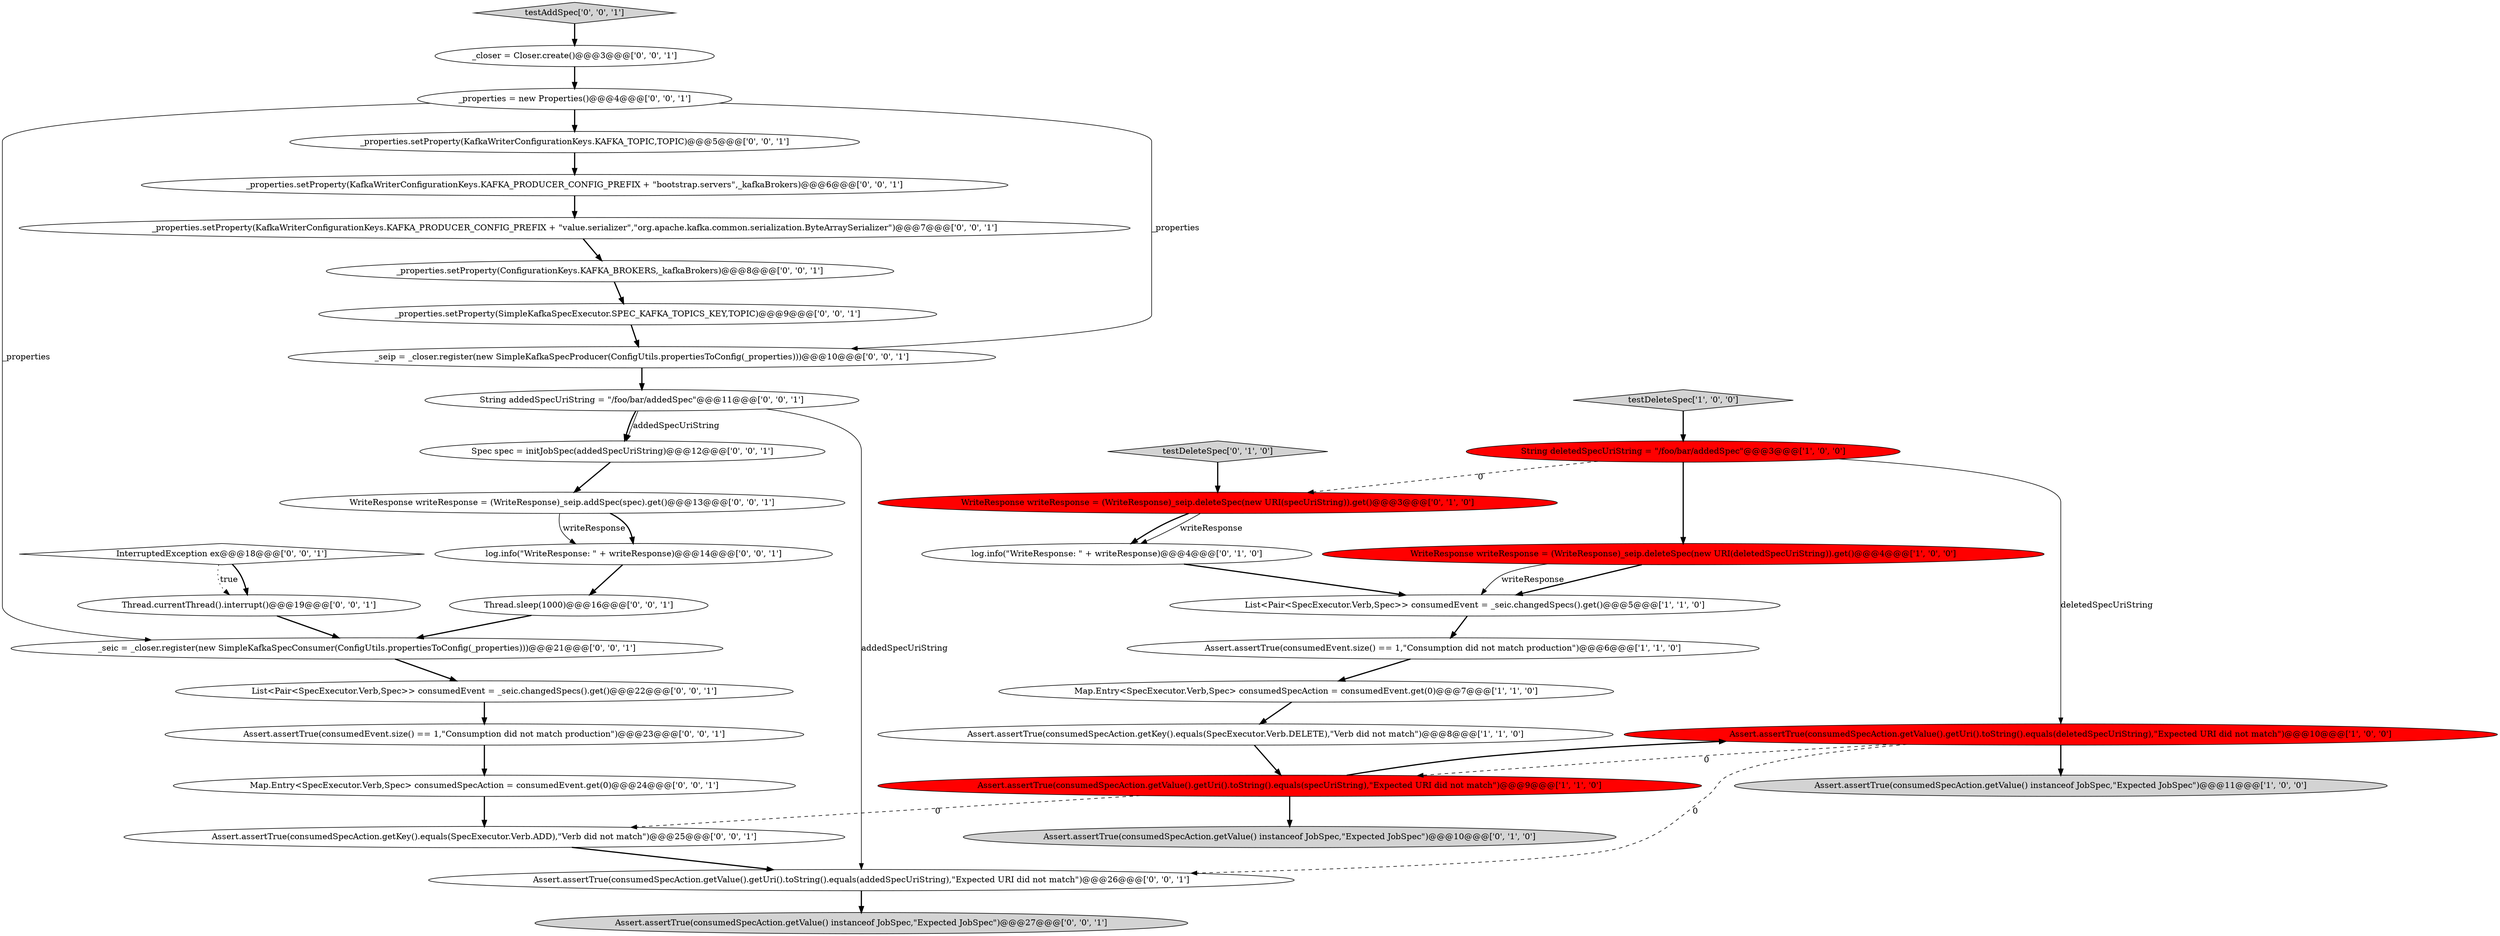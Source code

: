 digraph {
16 [style = filled, label = "_properties = new Properties()@@@4@@@['0', '0', '1']", fillcolor = white, shape = ellipse image = "AAA0AAABBB3BBB"];
25 [style = filled, label = "String addedSpecUriString = \"/foo/bar/addedSpec\"@@@11@@@['0', '0', '1']", fillcolor = white, shape = ellipse image = "AAA0AAABBB3BBB"];
35 [style = filled, label = "Thread.currentThread().interrupt()@@@19@@@['0', '0', '1']", fillcolor = white, shape = ellipse image = "AAA0AAABBB3BBB"];
0 [style = filled, label = "Assert.assertTrue(consumedSpecAction.getValue().getUri().toString().equals(deletedSpecUriString),\"Expected URI did not match\")@@@10@@@['1', '0', '0']", fillcolor = red, shape = ellipse image = "AAA1AAABBB1BBB"];
18 [style = filled, label = "_properties.setProperty(KafkaWriterConfigurationKeys.KAFKA_PRODUCER_CONFIG_PREFIX + \"value.serializer\",\"org.apache.kafka.common.serialization.ByteArraySerializer\")@@@7@@@['0', '0', '1']", fillcolor = white, shape = ellipse image = "AAA0AAABBB3BBB"];
7 [style = filled, label = "List<Pair<SpecExecutor.Verb,Spec>> consumedEvent = _seic.changedSpecs().get()@@@5@@@['1', '1', '0']", fillcolor = white, shape = ellipse image = "AAA0AAABBB1BBB"];
21 [style = filled, label = "Assert.assertTrue(consumedSpecAction.getValue().getUri().toString().equals(addedSpecUriString),\"Expected URI did not match\")@@@26@@@['0', '0', '1']", fillcolor = white, shape = ellipse image = "AAA0AAABBB3BBB"];
36 [style = filled, label = "Assert.assertTrue(consumedSpecAction.getValue() instanceof JobSpec,\"Expected JobSpec\")@@@27@@@['0', '0', '1']", fillcolor = lightgray, shape = ellipse image = "AAA0AAABBB3BBB"];
2 [style = filled, label = "Assert.assertTrue(consumedSpecAction.getKey().equals(SpecExecutor.Verb.DELETE),\"Verb did not match\")@@@8@@@['1', '1', '0']", fillcolor = white, shape = ellipse image = "AAA0AAABBB1BBB"];
1 [style = filled, label = "Map.Entry<SpecExecutor.Verb,Spec> consumedSpecAction = consumedEvent.get(0)@@@7@@@['1', '1', '0']", fillcolor = white, shape = ellipse image = "AAA0AAABBB1BBB"];
31 [style = filled, label = "_properties.setProperty(ConfigurationKeys.KAFKA_BROKERS,_kafkaBrokers)@@@8@@@['0', '0', '1']", fillcolor = white, shape = ellipse image = "AAA0AAABBB3BBB"];
9 [style = filled, label = "String deletedSpecUriString = \"/foo/bar/addedSpec\"@@@3@@@['1', '0', '0']", fillcolor = red, shape = ellipse image = "AAA1AAABBB1BBB"];
13 [style = filled, label = "WriteResponse writeResponse = (WriteResponse)_seip.deleteSpec(new URI(specUriString)).get()@@@3@@@['0', '1', '0']", fillcolor = red, shape = ellipse image = "AAA1AAABBB2BBB"];
24 [style = filled, label = "Map.Entry<SpecExecutor.Verb,Spec> consumedSpecAction = consumedEvent.get(0)@@@24@@@['0', '0', '1']", fillcolor = white, shape = ellipse image = "AAA0AAABBB3BBB"];
33 [style = filled, label = "log.info(\"WriteResponse: \" + writeResponse)@@@14@@@['0', '0', '1']", fillcolor = white, shape = ellipse image = "AAA0AAABBB3BBB"];
34 [style = filled, label = "Assert.assertTrue(consumedSpecAction.getKey().equals(SpecExecutor.Verb.ADD),\"Verb did not match\")@@@25@@@['0', '0', '1']", fillcolor = white, shape = ellipse image = "AAA0AAABBB3BBB"];
8 [style = filled, label = "Assert.assertTrue(consumedSpecAction.getValue().getUri().toString().equals(specUriString),\"Expected URI did not match\")@@@9@@@['1', '1', '0']", fillcolor = red, shape = ellipse image = "AAA1AAABBB1BBB"];
32 [style = filled, label = "_properties.setProperty(KafkaWriterConfigurationKeys.KAFKA_TOPIC,TOPIC)@@@5@@@['0', '0', '1']", fillcolor = white, shape = ellipse image = "AAA0AAABBB3BBB"];
10 [style = filled, label = "log.info(\"WriteResponse: \" + writeResponse)@@@4@@@['0', '1', '0']", fillcolor = white, shape = ellipse image = "AAA0AAABBB2BBB"];
15 [style = filled, label = "Thread.sleep(1000)@@@16@@@['0', '0', '1']", fillcolor = white, shape = ellipse image = "AAA0AAABBB3BBB"];
19 [style = filled, label = "_seip = _closer.register(new SimpleKafkaSpecProducer(ConfigUtils.propertiesToConfig(_properties)))@@@10@@@['0', '0', '1']", fillcolor = white, shape = ellipse image = "AAA0AAABBB3BBB"];
30 [style = filled, label = "List<Pair<SpecExecutor.Verb,Spec>> consumedEvent = _seic.changedSpecs().get()@@@22@@@['0', '0', '1']", fillcolor = white, shape = ellipse image = "AAA0AAABBB3BBB"];
14 [style = filled, label = "Assert.assertTrue(consumedEvent.size() == 1,\"Consumption did not match production\")@@@23@@@['0', '0', '1']", fillcolor = white, shape = ellipse image = "AAA0AAABBB3BBB"];
22 [style = filled, label = "testAddSpec['0', '0', '1']", fillcolor = lightgray, shape = diamond image = "AAA0AAABBB3BBB"];
4 [style = filled, label = "WriteResponse writeResponse = (WriteResponse)_seip.deleteSpec(new URI(deletedSpecUriString)).get()@@@4@@@['1', '0', '0']", fillcolor = red, shape = ellipse image = "AAA1AAABBB1BBB"];
29 [style = filled, label = "InterruptedException ex@@@18@@@['0', '0', '1']", fillcolor = white, shape = diamond image = "AAA0AAABBB3BBB"];
23 [style = filled, label = "Spec spec = initJobSpec(addedSpecUriString)@@@12@@@['0', '0', '1']", fillcolor = white, shape = ellipse image = "AAA0AAABBB3BBB"];
11 [style = filled, label = "testDeleteSpec['0', '1', '0']", fillcolor = lightgray, shape = diamond image = "AAA0AAABBB2BBB"];
26 [style = filled, label = "_properties.setProperty(SimpleKafkaSpecExecutor.SPEC_KAFKA_TOPICS_KEY,TOPIC)@@@9@@@['0', '0', '1']", fillcolor = white, shape = ellipse image = "AAA0AAABBB3BBB"];
3 [style = filled, label = "testDeleteSpec['1', '0', '0']", fillcolor = lightgray, shape = diamond image = "AAA0AAABBB1BBB"];
12 [style = filled, label = "Assert.assertTrue(consumedSpecAction.getValue() instanceof JobSpec,\"Expected JobSpec\")@@@10@@@['0', '1', '0']", fillcolor = lightgray, shape = ellipse image = "AAA0AAABBB2BBB"];
28 [style = filled, label = "_closer = Closer.create()@@@3@@@['0', '0', '1']", fillcolor = white, shape = ellipse image = "AAA0AAABBB3BBB"];
27 [style = filled, label = "WriteResponse writeResponse = (WriteResponse)_seip.addSpec(spec).get()@@@13@@@['0', '0', '1']", fillcolor = white, shape = ellipse image = "AAA0AAABBB3BBB"];
6 [style = filled, label = "Assert.assertTrue(consumedSpecAction.getValue() instanceof JobSpec,\"Expected JobSpec\")@@@11@@@['1', '0', '0']", fillcolor = lightgray, shape = ellipse image = "AAA0AAABBB1BBB"];
17 [style = filled, label = "_properties.setProperty(KafkaWriterConfigurationKeys.KAFKA_PRODUCER_CONFIG_PREFIX + \"bootstrap.servers\",_kafkaBrokers)@@@6@@@['0', '0', '1']", fillcolor = white, shape = ellipse image = "AAA0AAABBB3BBB"];
5 [style = filled, label = "Assert.assertTrue(consumedEvent.size() == 1,\"Consumption did not match production\")@@@6@@@['1', '1', '0']", fillcolor = white, shape = ellipse image = "AAA0AAABBB1BBB"];
20 [style = filled, label = "_seic = _closer.register(new SimpleKafkaSpecConsumer(ConfigUtils.propertiesToConfig(_properties)))@@@21@@@['0', '0', '1']", fillcolor = white, shape = ellipse image = "AAA0AAABBB3BBB"];
13->10 [style = bold, label=""];
18->31 [style = bold, label=""];
14->24 [style = bold, label=""];
16->20 [style = solid, label="_properties"];
27->33 [style = solid, label="writeResponse"];
23->27 [style = bold, label=""];
33->15 [style = bold, label=""];
0->6 [style = bold, label=""];
35->20 [style = bold, label=""];
25->23 [style = bold, label=""];
25->21 [style = solid, label="addedSpecUriString"];
9->4 [style = bold, label=""];
8->34 [style = dashed, label="0"];
24->34 [style = bold, label=""];
16->32 [style = bold, label=""];
22->28 [style = bold, label=""];
25->23 [style = solid, label="addedSpecUriString"];
26->19 [style = bold, label=""];
28->16 [style = bold, label=""];
10->7 [style = bold, label=""];
34->21 [style = bold, label=""];
4->7 [style = bold, label=""];
19->25 [style = bold, label=""];
8->0 [style = bold, label=""];
3->9 [style = bold, label=""];
5->1 [style = bold, label=""];
31->26 [style = bold, label=""];
7->5 [style = bold, label=""];
21->36 [style = bold, label=""];
4->7 [style = solid, label="writeResponse"];
0->21 [style = dashed, label="0"];
15->20 [style = bold, label=""];
11->13 [style = bold, label=""];
9->13 [style = dashed, label="0"];
13->10 [style = solid, label="writeResponse"];
30->14 [style = bold, label=""];
0->8 [style = dashed, label="0"];
1->2 [style = bold, label=""];
27->33 [style = bold, label=""];
29->35 [style = bold, label=""];
9->0 [style = solid, label="deletedSpecUriString"];
20->30 [style = bold, label=""];
32->17 [style = bold, label=""];
29->35 [style = dotted, label="true"];
8->12 [style = bold, label=""];
17->18 [style = bold, label=""];
2->8 [style = bold, label=""];
16->19 [style = solid, label="_properties"];
}
